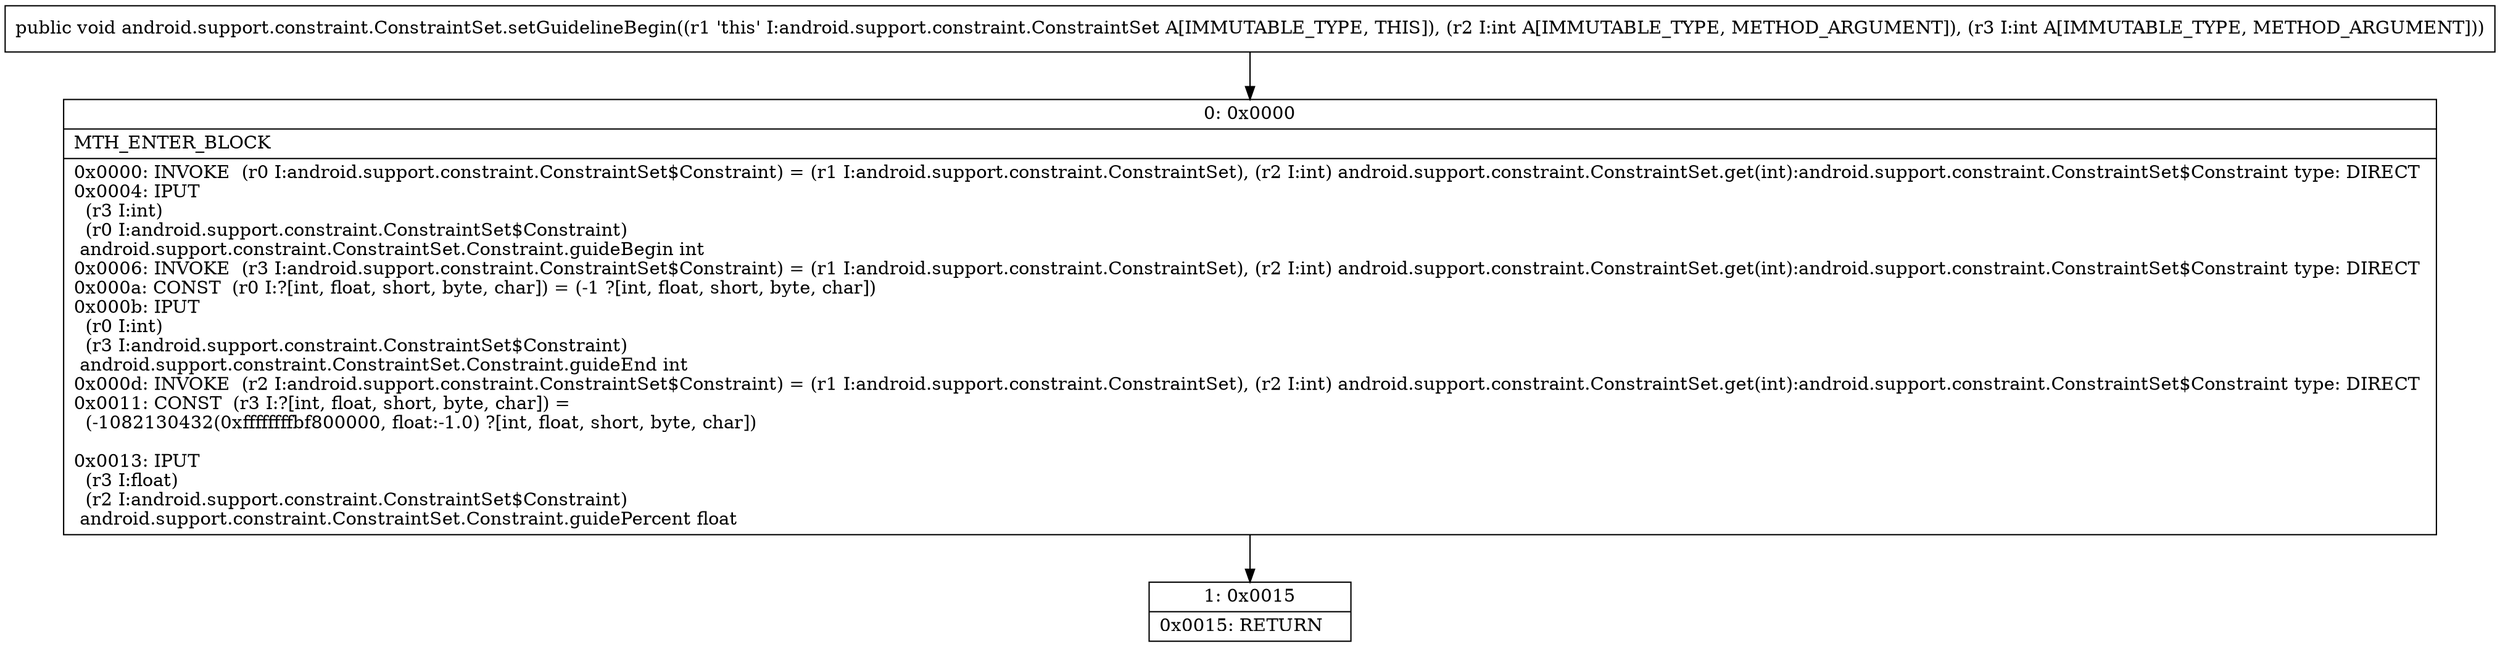 digraph "CFG forandroid.support.constraint.ConstraintSet.setGuidelineBegin(II)V" {
Node_0 [shape=record,label="{0\:\ 0x0000|MTH_ENTER_BLOCK\l|0x0000: INVOKE  (r0 I:android.support.constraint.ConstraintSet$Constraint) = (r1 I:android.support.constraint.ConstraintSet), (r2 I:int) android.support.constraint.ConstraintSet.get(int):android.support.constraint.ConstraintSet$Constraint type: DIRECT \l0x0004: IPUT  \l  (r3 I:int)\l  (r0 I:android.support.constraint.ConstraintSet$Constraint)\l android.support.constraint.ConstraintSet.Constraint.guideBegin int \l0x0006: INVOKE  (r3 I:android.support.constraint.ConstraintSet$Constraint) = (r1 I:android.support.constraint.ConstraintSet), (r2 I:int) android.support.constraint.ConstraintSet.get(int):android.support.constraint.ConstraintSet$Constraint type: DIRECT \l0x000a: CONST  (r0 I:?[int, float, short, byte, char]) = (\-1 ?[int, float, short, byte, char]) \l0x000b: IPUT  \l  (r0 I:int)\l  (r3 I:android.support.constraint.ConstraintSet$Constraint)\l android.support.constraint.ConstraintSet.Constraint.guideEnd int \l0x000d: INVOKE  (r2 I:android.support.constraint.ConstraintSet$Constraint) = (r1 I:android.support.constraint.ConstraintSet), (r2 I:int) android.support.constraint.ConstraintSet.get(int):android.support.constraint.ConstraintSet$Constraint type: DIRECT \l0x0011: CONST  (r3 I:?[int, float, short, byte, char]) = \l  (\-1082130432(0xffffffffbf800000, float:\-1.0) ?[int, float, short, byte, char])\l \l0x0013: IPUT  \l  (r3 I:float)\l  (r2 I:android.support.constraint.ConstraintSet$Constraint)\l android.support.constraint.ConstraintSet.Constraint.guidePercent float \l}"];
Node_1 [shape=record,label="{1\:\ 0x0015|0x0015: RETURN   \l}"];
MethodNode[shape=record,label="{public void android.support.constraint.ConstraintSet.setGuidelineBegin((r1 'this' I:android.support.constraint.ConstraintSet A[IMMUTABLE_TYPE, THIS]), (r2 I:int A[IMMUTABLE_TYPE, METHOD_ARGUMENT]), (r3 I:int A[IMMUTABLE_TYPE, METHOD_ARGUMENT])) }"];
MethodNode -> Node_0;
Node_0 -> Node_1;
}

